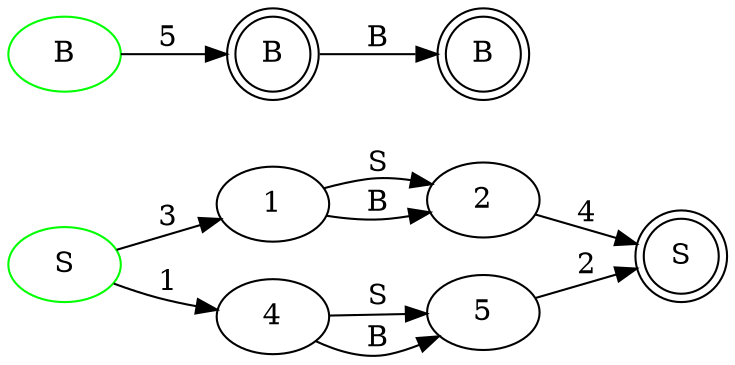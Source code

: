 digraph g
{
    rankdir = LR;

    0[label="S", color="green"];
    1;
    2;
    3[label="S",shape="doublecircle"];
    4;
    5;
    6[label="B", color="green"];
    7[label="B",shape="doublecircle"];
    8[label="B",shape="doublecircle"];

    0 -> 1[label = "3"];
    1 -> 2[label = "S"];
    1 -> 2[label = "B"];
    2 -> 3[label = "4"];
    0 -> 4[label = "1"];
    4 -> 5[label = "S"];
    4 -> 5[label = "B"];
    5 -> 3[label = "2"];
    
    6 -> 7[label = "5"];
    7 -> 8[label = "B"];
}